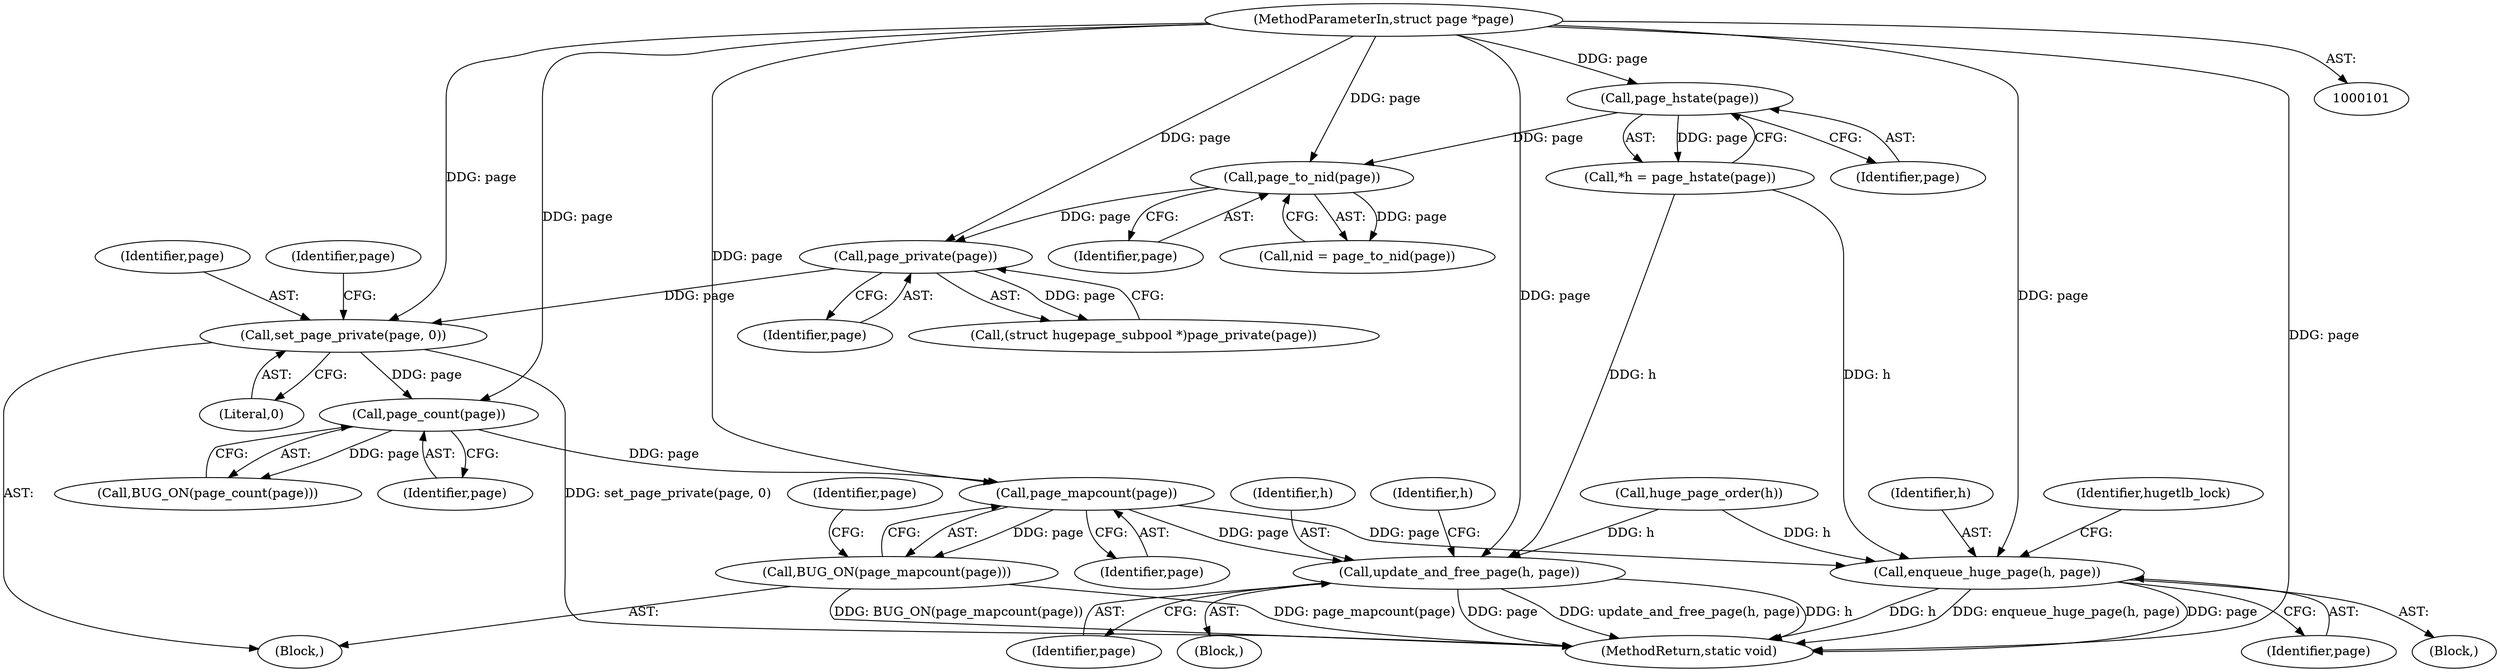 digraph "0_linux_90481622d75715bfcb68501280a917dbfe516029_5@pointer" {
"1000133" [label="(Call,page_mapcount(page))"];
"1000130" [label="(Call,page_count(page))"];
"1000121" [label="(Call,set_page_private(page, 0))"];
"1000119" [label="(Call,page_private(page))"];
"1000112" [label="(Call,page_to_nid(page))"];
"1000107" [label="(Call,page_hstate(page))"];
"1000102" [label="(MethodParameterIn,struct page *page)"];
"1000132" [label="(Call,BUG_ON(page_mapcount(page)))"];
"1000155" [label="(Call,update_and_free_page(h, page))"];
"1000170" [label="(Call,enqueue_huge_page(h, page))"];
"1000108" [label="(Identifier,page)"];
"1000130" [label="(Call,page_count(page))"];
"1000117" [label="(Call,(struct hugepage_subpool *)page_private(page))"];
"1000102" [label="(MethodParameterIn,struct page *page)"];
"1000138" [label="(Identifier,page)"];
"1000170" [label="(Call,enqueue_huge_page(h, page))"];
"1000179" [label="(MethodReturn,static void)"];
"1000151" [label="(Call,huge_page_order(h))"];
"1000157" [label="(Identifier,page)"];
"1000120" [label="(Identifier,page)"];
"1000110" [label="(Call,nid = page_to_nid(page))"];
"1000119" [label="(Call,page_private(page))"];
"1000133" [label="(Call,page_mapcount(page))"];
"1000113" [label="(Identifier,page)"];
"1000123" [label="(Literal,0)"];
"1000129" [label="(Call,BUG_ON(page_count(page)))"];
"1000156" [label="(Identifier,h)"];
"1000131" [label="(Identifier,page)"];
"1000112" [label="(Call,page_to_nid(page))"];
"1000175" [label="(Identifier,hugetlb_lock)"];
"1000172" [label="(Identifier,page)"];
"1000107" [label="(Call,page_hstate(page))"];
"1000134" [label="(Identifier,page)"];
"1000155" [label="(Call,update_and_free_page(h, page))"];
"1000171" [label="(Identifier,h)"];
"1000122" [label="(Identifier,page)"];
"1000103" [label="(Block,)"];
"1000154" [label="(Block,)"];
"1000160" [label="(Identifier,h)"];
"1000169" [label="(Block,)"];
"1000126" [label="(Identifier,page)"];
"1000132" [label="(Call,BUG_ON(page_mapcount(page)))"];
"1000105" [label="(Call,*h = page_hstate(page))"];
"1000121" [label="(Call,set_page_private(page, 0))"];
"1000133" -> "1000132"  [label="AST: "];
"1000133" -> "1000134"  [label="CFG: "];
"1000134" -> "1000133"  [label="AST: "];
"1000132" -> "1000133"  [label="CFG: "];
"1000133" -> "1000132"  [label="DDG: page"];
"1000130" -> "1000133"  [label="DDG: page"];
"1000102" -> "1000133"  [label="DDG: page"];
"1000133" -> "1000155"  [label="DDG: page"];
"1000133" -> "1000170"  [label="DDG: page"];
"1000130" -> "1000129"  [label="AST: "];
"1000130" -> "1000131"  [label="CFG: "];
"1000131" -> "1000130"  [label="AST: "];
"1000129" -> "1000130"  [label="CFG: "];
"1000130" -> "1000129"  [label="DDG: page"];
"1000121" -> "1000130"  [label="DDG: page"];
"1000102" -> "1000130"  [label="DDG: page"];
"1000121" -> "1000103"  [label="AST: "];
"1000121" -> "1000123"  [label="CFG: "];
"1000122" -> "1000121"  [label="AST: "];
"1000123" -> "1000121"  [label="AST: "];
"1000126" -> "1000121"  [label="CFG: "];
"1000121" -> "1000179"  [label="DDG: set_page_private(page, 0)"];
"1000119" -> "1000121"  [label="DDG: page"];
"1000102" -> "1000121"  [label="DDG: page"];
"1000119" -> "1000117"  [label="AST: "];
"1000119" -> "1000120"  [label="CFG: "];
"1000120" -> "1000119"  [label="AST: "];
"1000117" -> "1000119"  [label="CFG: "];
"1000119" -> "1000117"  [label="DDG: page"];
"1000112" -> "1000119"  [label="DDG: page"];
"1000102" -> "1000119"  [label="DDG: page"];
"1000112" -> "1000110"  [label="AST: "];
"1000112" -> "1000113"  [label="CFG: "];
"1000113" -> "1000112"  [label="AST: "];
"1000110" -> "1000112"  [label="CFG: "];
"1000112" -> "1000110"  [label="DDG: page"];
"1000107" -> "1000112"  [label="DDG: page"];
"1000102" -> "1000112"  [label="DDG: page"];
"1000107" -> "1000105"  [label="AST: "];
"1000107" -> "1000108"  [label="CFG: "];
"1000108" -> "1000107"  [label="AST: "];
"1000105" -> "1000107"  [label="CFG: "];
"1000107" -> "1000105"  [label="DDG: page"];
"1000102" -> "1000107"  [label="DDG: page"];
"1000102" -> "1000101"  [label="AST: "];
"1000102" -> "1000179"  [label="DDG: page"];
"1000102" -> "1000155"  [label="DDG: page"];
"1000102" -> "1000170"  [label="DDG: page"];
"1000132" -> "1000103"  [label="AST: "];
"1000138" -> "1000132"  [label="CFG: "];
"1000132" -> "1000179"  [label="DDG: BUG_ON(page_mapcount(page))"];
"1000132" -> "1000179"  [label="DDG: page_mapcount(page)"];
"1000155" -> "1000154"  [label="AST: "];
"1000155" -> "1000157"  [label="CFG: "];
"1000156" -> "1000155"  [label="AST: "];
"1000157" -> "1000155"  [label="AST: "];
"1000160" -> "1000155"  [label="CFG: "];
"1000155" -> "1000179"  [label="DDG: page"];
"1000155" -> "1000179"  [label="DDG: update_and_free_page(h, page)"];
"1000155" -> "1000179"  [label="DDG: h"];
"1000151" -> "1000155"  [label="DDG: h"];
"1000105" -> "1000155"  [label="DDG: h"];
"1000170" -> "1000169"  [label="AST: "];
"1000170" -> "1000172"  [label="CFG: "];
"1000171" -> "1000170"  [label="AST: "];
"1000172" -> "1000170"  [label="AST: "];
"1000175" -> "1000170"  [label="CFG: "];
"1000170" -> "1000179"  [label="DDG: page"];
"1000170" -> "1000179"  [label="DDG: h"];
"1000170" -> "1000179"  [label="DDG: enqueue_huge_page(h, page)"];
"1000151" -> "1000170"  [label="DDG: h"];
"1000105" -> "1000170"  [label="DDG: h"];
}
